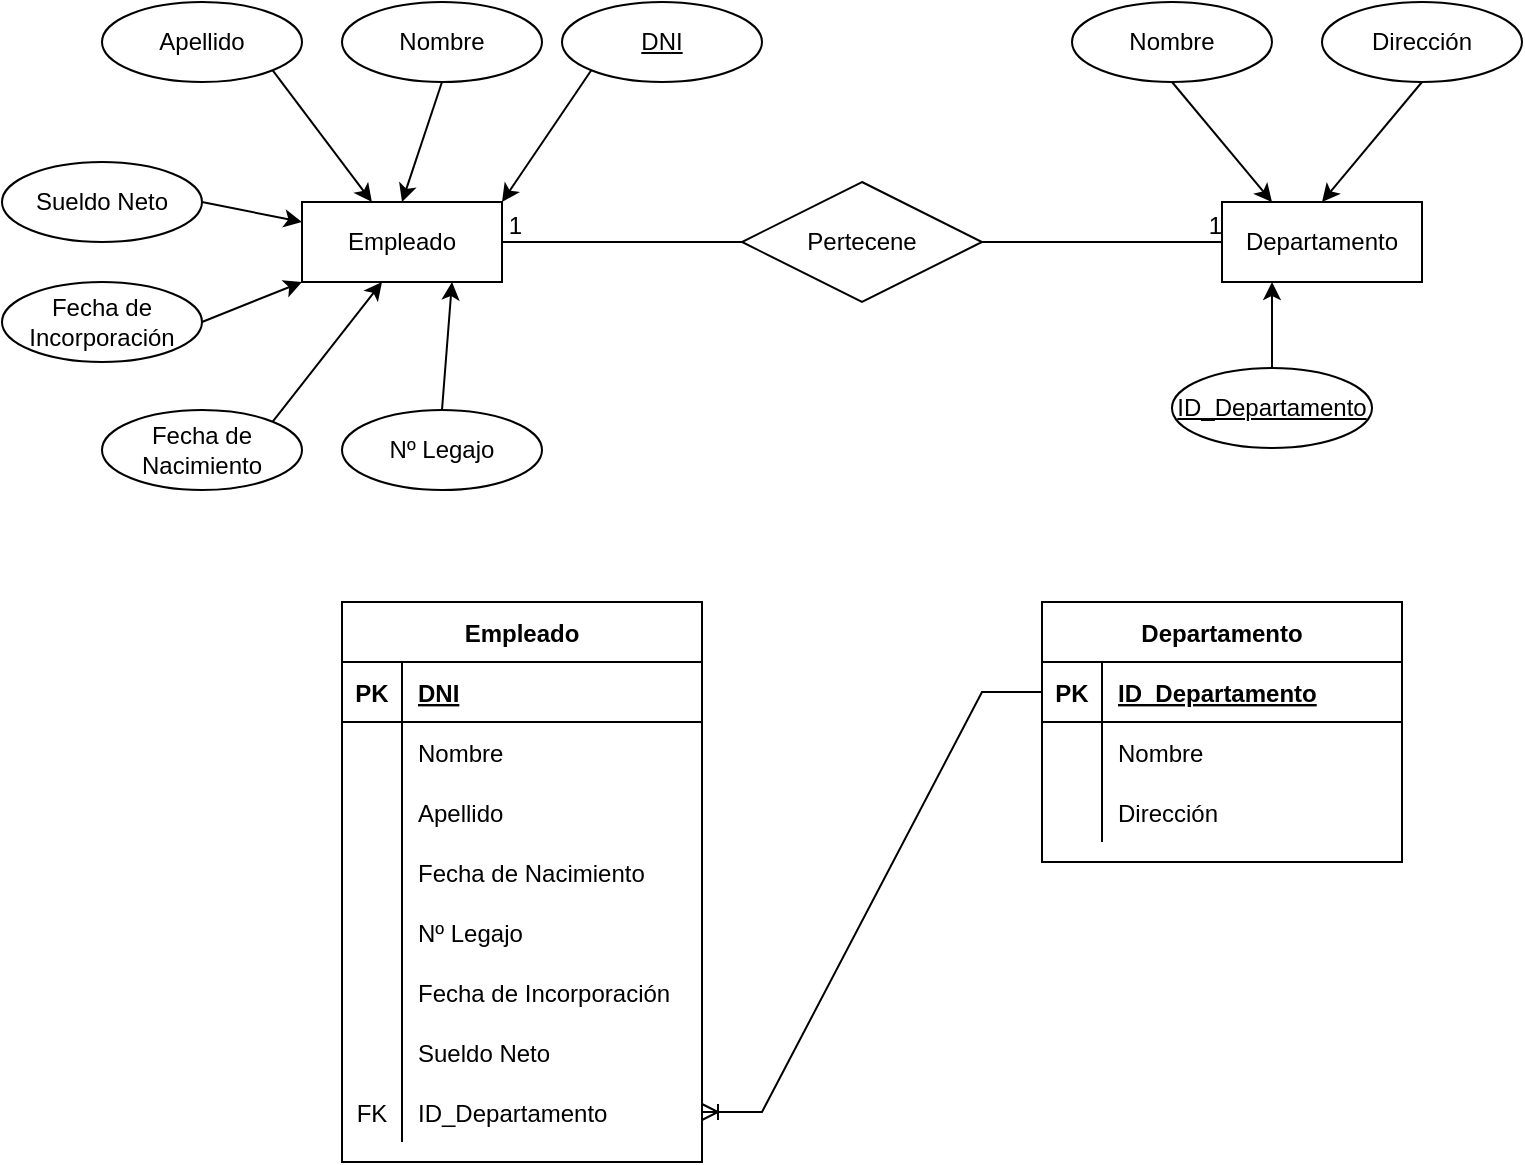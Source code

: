 <mxfile version="20.2.2" type="device"><diagram id="Saq_ooipBczLttB0E6dU" name="Página-1"><mxGraphModel dx="1426" dy="769" grid="1" gridSize="10" guides="1" tooltips="1" connect="1" arrows="1" fold="1" page="1" pageScale="1" pageWidth="1169" pageHeight="827" math="0" shadow="0"><root><mxCell id="0"/><mxCell id="1" parent="0"/><mxCell id="OsMcIcP0Cby3RTKmh-Vl-1" value="Empleado" style="whiteSpace=wrap;html=1;align=center;" parent="1" vertex="1"><mxGeometry x="180" y="310" width="100" height="40" as="geometry"/></mxCell><mxCell id="OsMcIcP0Cby3RTKmh-Vl-2" value="Apellido" style="ellipse;whiteSpace=wrap;html=1;align=center;" parent="1" vertex="1"><mxGeometry x="80" y="210" width="100" height="40" as="geometry"/></mxCell><mxCell id="OsMcIcP0Cby3RTKmh-Vl-3" value="Nº Legajo" style="ellipse;whiteSpace=wrap;html=1;align=center;" parent="1" vertex="1"><mxGeometry x="200" y="414" width="100" height="40" as="geometry"/></mxCell><mxCell id="OsMcIcP0Cby3RTKmh-Vl-4" value="Fecha de Nacimiento" style="ellipse;whiteSpace=wrap;html=1;align=center;" parent="1" vertex="1"><mxGeometry x="80" y="414" width="100" height="40" as="geometry"/></mxCell><mxCell id="OsMcIcP0Cby3RTKmh-Vl-5" value="Nombre" style="ellipse;whiteSpace=wrap;html=1;align=center;" parent="1" vertex="1"><mxGeometry x="200" y="210" width="100" height="40" as="geometry"/></mxCell><mxCell id="OsMcIcP0Cby3RTKmh-Vl-6" value="DNI" style="ellipse;whiteSpace=wrap;html=1;align=center;fontStyle=4;" parent="1" vertex="1"><mxGeometry x="310" y="210" width="100" height="40" as="geometry"/></mxCell><mxCell id="OsMcIcP0Cby3RTKmh-Vl-7" value="Sueldo Neto" style="ellipse;whiteSpace=wrap;html=1;align=center;" parent="1" vertex="1"><mxGeometry x="30" y="290" width="100" height="40" as="geometry"/></mxCell><mxCell id="OsMcIcP0Cby3RTKmh-Vl-8" value="Fecha de Incorporación" style="ellipse;whiteSpace=wrap;html=1;align=center;" parent="1" vertex="1"><mxGeometry x="30" y="350" width="100" height="40" as="geometry"/></mxCell><mxCell id="OsMcIcP0Cby3RTKmh-Vl-12" value="" style="endArrow=classic;html=1;rounded=0;exitX=1;exitY=1;exitDx=0;exitDy=0;" parent="1" source="OsMcIcP0Cby3RTKmh-Vl-2" target="OsMcIcP0Cby3RTKmh-Vl-1" edge="1"><mxGeometry width="50" height="50" relative="1" as="geometry"><mxPoint x="420" y="410" as="sourcePoint"/><mxPoint x="470" y="360" as="targetPoint"/></mxGeometry></mxCell><mxCell id="OsMcIcP0Cby3RTKmh-Vl-13" value="" style="endArrow=classic;html=1;rounded=0;exitX=0.5;exitY=1;exitDx=0;exitDy=0;entryX=0.5;entryY=0;entryDx=0;entryDy=0;" parent="1" source="OsMcIcP0Cby3RTKmh-Vl-5" target="OsMcIcP0Cby3RTKmh-Vl-1" edge="1"><mxGeometry width="50" height="50" relative="1" as="geometry"><mxPoint x="420" y="410" as="sourcePoint"/><mxPoint x="470" y="360" as="targetPoint"/></mxGeometry></mxCell><mxCell id="OsMcIcP0Cby3RTKmh-Vl-14" value="" style="endArrow=classic;html=1;rounded=0;entryX=1;entryY=0;entryDx=0;entryDy=0;exitX=0;exitY=1;exitDx=0;exitDy=0;" parent="1" source="OsMcIcP0Cby3RTKmh-Vl-6" target="OsMcIcP0Cby3RTKmh-Vl-1" edge="1"><mxGeometry width="50" height="50" relative="1" as="geometry"><mxPoint x="330" y="260" as="sourcePoint"/><mxPoint x="280" y="320" as="targetPoint"/></mxGeometry></mxCell><mxCell id="OsMcIcP0Cby3RTKmh-Vl-15" value="" style="endArrow=classic;html=1;rounded=0;entryX=0.75;entryY=1;entryDx=0;entryDy=0;exitX=0.5;exitY=0;exitDx=0;exitDy=0;" parent="1" source="OsMcIcP0Cby3RTKmh-Vl-3" target="OsMcIcP0Cby3RTKmh-Vl-1" edge="1"><mxGeometry width="50" height="50" relative="1" as="geometry"><mxPoint x="270" y="400" as="sourcePoint"/><mxPoint x="320" y="350" as="targetPoint"/></mxGeometry></mxCell><mxCell id="OsMcIcP0Cby3RTKmh-Vl-16" value="" style="endArrow=classic;html=1;rounded=0;exitX=1;exitY=0;exitDx=0;exitDy=0;" parent="1" source="OsMcIcP0Cby3RTKmh-Vl-4" edge="1"><mxGeometry width="50" height="50" relative="1" as="geometry"><mxPoint x="170" y="400" as="sourcePoint"/><mxPoint x="220" y="350" as="targetPoint"/></mxGeometry></mxCell><mxCell id="OsMcIcP0Cby3RTKmh-Vl-17" value="" style="endArrow=classic;html=1;rounded=0;exitX=1;exitY=0.5;exitDx=0;exitDy=0;entryX=0;entryY=0.25;entryDx=0;entryDy=0;" parent="1" source="OsMcIcP0Cby3RTKmh-Vl-7" target="OsMcIcP0Cby3RTKmh-Vl-1" edge="1"><mxGeometry width="50" height="50" relative="1" as="geometry"><mxPoint x="420" y="410" as="sourcePoint"/><mxPoint x="470" y="360" as="targetPoint"/></mxGeometry></mxCell><mxCell id="OsMcIcP0Cby3RTKmh-Vl-18" value="" style="endArrow=classic;html=1;rounded=0;exitX=1;exitY=0.5;exitDx=0;exitDy=0;" parent="1" source="OsMcIcP0Cby3RTKmh-Vl-8" edge="1"><mxGeometry width="50" height="50" relative="1" as="geometry"><mxPoint x="170" y="360" as="sourcePoint"/><mxPoint x="180" y="350" as="targetPoint"/></mxGeometry></mxCell><mxCell id="OsMcIcP0Cby3RTKmh-Vl-19" value="Pertecene" style="shape=rhombus;perimeter=rhombusPerimeter;whiteSpace=wrap;html=1;align=center;" parent="1" vertex="1"><mxGeometry x="400" y="300" width="120" height="60" as="geometry"/></mxCell><mxCell id="OsMcIcP0Cby3RTKmh-Vl-22" value="Departamento" style="whiteSpace=wrap;html=1;align=center;" parent="1" vertex="1"><mxGeometry x="640" y="310" width="100" height="40" as="geometry"/></mxCell><mxCell id="OsMcIcP0Cby3RTKmh-Vl-23" value="Nombre" style="ellipse;whiteSpace=wrap;html=1;align=center;" parent="1" vertex="1"><mxGeometry x="565" y="210" width="100" height="40" as="geometry"/></mxCell><mxCell id="OsMcIcP0Cby3RTKmh-Vl-26" value="Dirección" style="ellipse;whiteSpace=wrap;html=1;align=center;" parent="1" vertex="1"><mxGeometry x="690" y="210" width="100" height="40" as="geometry"/></mxCell><mxCell id="OsMcIcP0Cby3RTKmh-Vl-35" value="ID_Departamento" style="ellipse;whiteSpace=wrap;html=1;align=center;fontStyle=4;" parent="1" vertex="1"><mxGeometry x="615" y="393" width="100" height="40" as="geometry"/></mxCell><mxCell id="OsMcIcP0Cby3RTKmh-Vl-40" value="" style="endArrow=classic;html=1;rounded=0;exitX=0.5;exitY=1;exitDx=0;exitDy=0;entryX=0.25;entryY=0;entryDx=0;entryDy=0;" parent="1" source="OsMcIcP0Cby3RTKmh-Vl-23" target="OsMcIcP0Cby3RTKmh-Vl-22" edge="1"><mxGeometry width="50" height="50" relative="1" as="geometry"><mxPoint x="630" y="420" as="sourcePoint"/><mxPoint x="680" y="370" as="targetPoint"/></mxGeometry></mxCell><mxCell id="OsMcIcP0Cby3RTKmh-Vl-41" value="" style="endArrow=classic;html=1;rounded=0;entryX=0.5;entryY=0;entryDx=0;entryDy=0;exitX=0.5;exitY=1;exitDx=0;exitDy=0;" parent="1" source="OsMcIcP0Cby3RTKmh-Vl-26" target="OsMcIcP0Cby3RTKmh-Vl-22" edge="1"><mxGeometry width="50" height="50" relative="1" as="geometry"><mxPoint x="770" y="270" as="sourcePoint"/><mxPoint x="855" y="300" as="targetPoint"/></mxGeometry></mxCell><mxCell id="OsMcIcP0Cby3RTKmh-Vl-43" value="" style="endArrow=classic;html=1;rounded=0;entryX=0.25;entryY=1;entryDx=0;entryDy=0;exitX=0.5;exitY=0;exitDx=0;exitDy=0;" parent="1" source="OsMcIcP0Cby3RTKmh-Vl-35" target="OsMcIcP0Cby3RTKmh-Vl-22" edge="1"><mxGeometry width="50" height="50" relative="1" as="geometry"><mxPoint x="670" y="380" as="sourcePoint"/><mxPoint x="735" y="430" as="targetPoint"/></mxGeometry></mxCell><mxCell id="OsMcIcP0Cby3RTKmh-Vl-50" value="" style="endArrow=none;html=1;rounded=0;entryX=1;entryY=0.5;entryDx=0;entryDy=0;" parent="1" source="OsMcIcP0Cby3RTKmh-Vl-19" target="OsMcIcP0Cby3RTKmh-Vl-1" edge="1"><mxGeometry relative="1" as="geometry"><mxPoint x="380" y="290" as="sourcePoint"/><mxPoint x="540" y="290" as="targetPoint"/></mxGeometry></mxCell><mxCell id="OsMcIcP0Cby3RTKmh-Vl-51" value="1" style="resizable=0;html=1;align=right;verticalAlign=bottom;" parent="OsMcIcP0Cby3RTKmh-Vl-50" connectable="0" vertex="1"><mxGeometry x="1" relative="1" as="geometry"><mxPoint x="10" as="offset"/></mxGeometry></mxCell><mxCell id="OsMcIcP0Cby3RTKmh-Vl-52" value="" style="endArrow=none;html=1;rounded=0;entryX=0;entryY=0.5;entryDx=0;entryDy=0;" parent="1" source="OsMcIcP0Cby3RTKmh-Vl-19" target="OsMcIcP0Cby3RTKmh-Vl-22" edge="1"><mxGeometry relative="1" as="geometry"><mxPoint x="380" y="290" as="sourcePoint"/><mxPoint x="540" y="290" as="targetPoint"/></mxGeometry></mxCell><mxCell id="OsMcIcP0Cby3RTKmh-Vl-53" value="1" style="resizable=0;html=1;align=right;verticalAlign=bottom;" parent="OsMcIcP0Cby3RTKmh-Vl-52" connectable="0" vertex="1"><mxGeometry x="1" relative="1" as="geometry"/></mxCell><mxCell id="OsMcIcP0Cby3RTKmh-Vl-54" value="Empleado" style="shape=table;startSize=30;container=1;collapsible=1;childLayout=tableLayout;fixedRows=1;rowLines=0;fontStyle=1;align=center;resizeLast=1;" parent="1" vertex="1"><mxGeometry x="200" y="510" width="180" height="280" as="geometry"/></mxCell><mxCell id="OsMcIcP0Cby3RTKmh-Vl-55" value="" style="shape=tableRow;horizontal=0;startSize=0;swimlaneHead=0;swimlaneBody=0;fillColor=none;collapsible=0;dropTarget=0;points=[[0,0.5],[1,0.5]];portConstraint=eastwest;top=0;left=0;right=0;bottom=1;" parent="OsMcIcP0Cby3RTKmh-Vl-54" vertex="1"><mxGeometry y="30" width="180" height="30" as="geometry"/></mxCell><mxCell id="OsMcIcP0Cby3RTKmh-Vl-56" value="PK" style="shape=partialRectangle;connectable=0;fillColor=none;top=0;left=0;bottom=0;right=0;fontStyle=1;overflow=hidden;" parent="OsMcIcP0Cby3RTKmh-Vl-55" vertex="1"><mxGeometry width="30" height="30" as="geometry"><mxRectangle width="30" height="30" as="alternateBounds"/></mxGeometry></mxCell><mxCell id="OsMcIcP0Cby3RTKmh-Vl-57" value="DNI" style="shape=partialRectangle;connectable=0;fillColor=none;top=0;left=0;bottom=0;right=0;align=left;spacingLeft=6;fontStyle=5;overflow=hidden;" parent="OsMcIcP0Cby3RTKmh-Vl-55" vertex="1"><mxGeometry x="30" width="150" height="30" as="geometry"><mxRectangle width="150" height="30" as="alternateBounds"/></mxGeometry></mxCell><mxCell id="OsMcIcP0Cby3RTKmh-Vl-58" value="" style="shape=tableRow;horizontal=0;startSize=0;swimlaneHead=0;swimlaneBody=0;fillColor=none;collapsible=0;dropTarget=0;points=[[0,0.5],[1,0.5]];portConstraint=eastwest;top=0;left=0;right=0;bottom=0;" parent="OsMcIcP0Cby3RTKmh-Vl-54" vertex="1"><mxGeometry y="60" width="180" height="30" as="geometry"/></mxCell><mxCell id="OsMcIcP0Cby3RTKmh-Vl-59" value="" style="shape=partialRectangle;connectable=0;fillColor=none;top=0;left=0;bottom=0;right=0;editable=1;overflow=hidden;" parent="OsMcIcP0Cby3RTKmh-Vl-58" vertex="1"><mxGeometry width="30" height="30" as="geometry"><mxRectangle width="30" height="30" as="alternateBounds"/></mxGeometry></mxCell><mxCell id="OsMcIcP0Cby3RTKmh-Vl-60" value="Nombre" style="shape=partialRectangle;connectable=0;fillColor=none;top=0;left=0;bottom=0;right=0;align=left;spacingLeft=6;overflow=hidden;" parent="OsMcIcP0Cby3RTKmh-Vl-58" vertex="1"><mxGeometry x="30" width="150" height="30" as="geometry"><mxRectangle width="150" height="30" as="alternateBounds"/></mxGeometry></mxCell><mxCell id="OsMcIcP0Cby3RTKmh-Vl-61" value="" style="shape=tableRow;horizontal=0;startSize=0;swimlaneHead=0;swimlaneBody=0;fillColor=none;collapsible=0;dropTarget=0;points=[[0,0.5],[1,0.5]];portConstraint=eastwest;top=0;left=0;right=0;bottom=0;" parent="OsMcIcP0Cby3RTKmh-Vl-54" vertex="1"><mxGeometry y="90" width="180" height="30" as="geometry"/></mxCell><mxCell id="OsMcIcP0Cby3RTKmh-Vl-62" value="" style="shape=partialRectangle;connectable=0;fillColor=none;top=0;left=0;bottom=0;right=0;editable=1;overflow=hidden;" parent="OsMcIcP0Cby3RTKmh-Vl-61" vertex="1"><mxGeometry width="30" height="30" as="geometry"><mxRectangle width="30" height="30" as="alternateBounds"/></mxGeometry></mxCell><mxCell id="OsMcIcP0Cby3RTKmh-Vl-63" value="Apellido" style="shape=partialRectangle;connectable=0;fillColor=none;top=0;left=0;bottom=0;right=0;align=left;spacingLeft=6;overflow=hidden;" parent="OsMcIcP0Cby3RTKmh-Vl-61" vertex="1"><mxGeometry x="30" width="150" height="30" as="geometry"><mxRectangle width="150" height="30" as="alternateBounds"/></mxGeometry></mxCell><mxCell id="OsMcIcP0Cby3RTKmh-Vl-64" value="" style="shape=tableRow;horizontal=0;startSize=0;swimlaneHead=0;swimlaneBody=0;fillColor=none;collapsible=0;dropTarget=0;points=[[0,0.5],[1,0.5]];portConstraint=eastwest;top=0;left=0;right=0;bottom=0;" parent="OsMcIcP0Cby3RTKmh-Vl-54" vertex="1"><mxGeometry y="120" width="180" height="30" as="geometry"/></mxCell><mxCell id="OsMcIcP0Cby3RTKmh-Vl-65" value="" style="shape=partialRectangle;connectable=0;fillColor=none;top=0;left=0;bottom=0;right=0;editable=1;overflow=hidden;" parent="OsMcIcP0Cby3RTKmh-Vl-64" vertex="1"><mxGeometry width="30" height="30" as="geometry"><mxRectangle width="30" height="30" as="alternateBounds"/></mxGeometry></mxCell><mxCell id="OsMcIcP0Cby3RTKmh-Vl-66" value="Fecha de Nacimiento    " style="shape=partialRectangle;connectable=0;fillColor=none;top=0;left=0;bottom=0;right=0;align=left;spacingLeft=6;overflow=hidden;" parent="OsMcIcP0Cby3RTKmh-Vl-64" vertex="1"><mxGeometry x="30" width="150" height="30" as="geometry"><mxRectangle width="150" height="30" as="alternateBounds"/></mxGeometry></mxCell><mxCell id="OsMcIcP0Cby3RTKmh-Vl-84" value="" style="shape=tableRow;horizontal=0;startSize=0;swimlaneHead=0;swimlaneBody=0;fillColor=none;collapsible=0;dropTarget=0;points=[[0,0.5],[1,0.5]];portConstraint=eastwest;top=0;left=0;right=0;bottom=0;" parent="OsMcIcP0Cby3RTKmh-Vl-54" vertex="1"><mxGeometry y="150" width="180" height="30" as="geometry"/></mxCell><mxCell id="OsMcIcP0Cby3RTKmh-Vl-85" value="" style="shape=partialRectangle;connectable=0;fillColor=none;top=0;left=0;bottom=0;right=0;editable=1;overflow=hidden;" parent="OsMcIcP0Cby3RTKmh-Vl-84" vertex="1"><mxGeometry width="30" height="30" as="geometry"><mxRectangle width="30" height="30" as="alternateBounds"/></mxGeometry></mxCell><mxCell id="OsMcIcP0Cby3RTKmh-Vl-86" value="Nº Legajo" style="shape=partialRectangle;connectable=0;fillColor=none;top=0;left=0;bottom=0;right=0;align=left;spacingLeft=6;overflow=hidden;" parent="OsMcIcP0Cby3RTKmh-Vl-84" vertex="1"><mxGeometry x="30" width="150" height="30" as="geometry"><mxRectangle width="150" height="30" as="alternateBounds"/></mxGeometry></mxCell><mxCell id="OsMcIcP0Cby3RTKmh-Vl-87" value="" style="shape=tableRow;horizontal=0;startSize=0;swimlaneHead=0;swimlaneBody=0;fillColor=none;collapsible=0;dropTarget=0;points=[[0,0.5],[1,0.5]];portConstraint=eastwest;top=0;left=0;right=0;bottom=0;" parent="OsMcIcP0Cby3RTKmh-Vl-54" vertex="1"><mxGeometry y="180" width="180" height="30" as="geometry"/></mxCell><mxCell id="OsMcIcP0Cby3RTKmh-Vl-88" value="" style="shape=partialRectangle;connectable=0;fillColor=none;top=0;left=0;bottom=0;right=0;editable=1;overflow=hidden;" parent="OsMcIcP0Cby3RTKmh-Vl-87" vertex="1"><mxGeometry width="30" height="30" as="geometry"><mxRectangle width="30" height="30" as="alternateBounds"/></mxGeometry></mxCell><mxCell id="OsMcIcP0Cby3RTKmh-Vl-89" value="Fecha de Incorporación" style="shape=partialRectangle;connectable=0;fillColor=none;top=0;left=0;bottom=0;right=0;align=left;spacingLeft=6;overflow=hidden;" parent="OsMcIcP0Cby3RTKmh-Vl-87" vertex="1"><mxGeometry x="30" width="150" height="30" as="geometry"><mxRectangle width="150" height="30" as="alternateBounds"/></mxGeometry></mxCell><mxCell id="OsMcIcP0Cby3RTKmh-Vl-90" value="" style="shape=tableRow;horizontal=0;startSize=0;swimlaneHead=0;swimlaneBody=0;fillColor=none;collapsible=0;dropTarget=0;points=[[0,0.5],[1,0.5]];portConstraint=eastwest;top=0;left=0;right=0;bottom=0;" parent="OsMcIcP0Cby3RTKmh-Vl-54" vertex="1"><mxGeometry y="210" width="180" height="30" as="geometry"/></mxCell><mxCell id="OsMcIcP0Cby3RTKmh-Vl-91" value="" style="shape=partialRectangle;connectable=0;fillColor=none;top=0;left=0;bottom=0;right=0;editable=1;overflow=hidden;" parent="OsMcIcP0Cby3RTKmh-Vl-90" vertex="1"><mxGeometry width="30" height="30" as="geometry"><mxRectangle width="30" height="30" as="alternateBounds"/></mxGeometry></mxCell><mxCell id="OsMcIcP0Cby3RTKmh-Vl-92" value="Sueldo Neto" style="shape=partialRectangle;connectable=0;fillColor=none;top=0;left=0;bottom=0;right=0;align=left;spacingLeft=6;overflow=hidden;" parent="OsMcIcP0Cby3RTKmh-Vl-90" vertex="1"><mxGeometry x="30" width="150" height="30" as="geometry"><mxRectangle width="150" height="30" as="alternateBounds"/></mxGeometry></mxCell><mxCell id="OsMcIcP0Cby3RTKmh-Vl-139" value="" style="shape=tableRow;horizontal=0;startSize=0;swimlaneHead=0;swimlaneBody=0;fillColor=none;collapsible=0;dropTarget=0;points=[[0,0.5],[1,0.5]];portConstraint=eastwest;top=0;left=0;right=0;bottom=0;" parent="OsMcIcP0Cby3RTKmh-Vl-54" vertex="1"><mxGeometry y="240" width="180" height="30" as="geometry"/></mxCell><mxCell id="OsMcIcP0Cby3RTKmh-Vl-140" value="FK" style="shape=partialRectangle;connectable=0;fillColor=none;top=0;left=0;bottom=0;right=0;editable=1;overflow=hidden;" parent="OsMcIcP0Cby3RTKmh-Vl-139" vertex="1"><mxGeometry width="30" height="30" as="geometry"><mxRectangle width="30" height="30" as="alternateBounds"/></mxGeometry></mxCell><mxCell id="OsMcIcP0Cby3RTKmh-Vl-141" value="ID_Departamento" style="shape=partialRectangle;connectable=0;fillColor=none;top=0;left=0;bottom=0;right=0;align=left;spacingLeft=6;overflow=hidden;" parent="OsMcIcP0Cby3RTKmh-Vl-139" vertex="1"><mxGeometry x="30" width="150" height="30" as="geometry"><mxRectangle width="150" height="30" as="alternateBounds"/></mxGeometry></mxCell><mxCell id="OsMcIcP0Cby3RTKmh-Vl-142" value="Departamento" style="shape=table;startSize=30;container=1;collapsible=1;childLayout=tableLayout;fixedRows=1;rowLines=0;fontStyle=1;align=center;resizeLast=1;" parent="1" vertex="1"><mxGeometry x="550" y="510" width="180" height="130" as="geometry"/></mxCell><mxCell id="OsMcIcP0Cby3RTKmh-Vl-143" value="" style="shape=tableRow;horizontal=0;startSize=0;swimlaneHead=0;swimlaneBody=0;fillColor=none;collapsible=0;dropTarget=0;points=[[0,0.5],[1,0.5]];portConstraint=eastwest;top=0;left=0;right=0;bottom=1;" parent="OsMcIcP0Cby3RTKmh-Vl-142" vertex="1"><mxGeometry y="30" width="180" height="30" as="geometry"/></mxCell><mxCell id="OsMcIcP0Cby3RTKmh-Vl-144" value="PK" style="shape=partialRectangle;connectable=0;fillColor=none;top=0;left=0;bottom=0;right=0;fontStyle=1;overflow=hidden;" parent="OsMcIcP0Cby3RTKmh-Vl-143" vertex="1"><mxGeometry width="30" height="30" as="geometry"><mxRectangle width="30" height="30" as="alternateBounds"/></mxGeometry></mxCell><mxCell id="OsMcIcP0Cby3RTKmh-Vl-145" value="ID_Departamento" style="shape=partialRectangle;connectable=0;fillColor=none;top=0;left=0;bottom=0;right=0;align=left;spacingLeft=6;fontStyle=5;overflow=hidden;" parent="OsMcIcP0Cby3RTKmh-Vl-143" vertex="1"><mxGeometry x="30" width="150" height="30" as="geometry"><mxRectangle width="150" height="30" as="alternateBounds"/></mxGeometry></mxCell><mxCell id="OsMcIcP0Cby3RTKmh-Vl-146" value="" style="shape=tableRow;horizontal=0;startSize=0;swimlaneHead=0;swimlaneBody=0;fillColor=none;collapsible=0;dropTarget=0;points=[[0,0.5],[1,0.5]];portConstraint=eastwest;top=0;left=0;right=0;bottom=0;" parent="OsMcIcP0Cby3RTKmh-Vl-142" vertex="1"><mxGeometry y="60" width="180" height="30" as="geometry"/></mxCell><mxCell id="OsMcIcP0Cby3RTKmh-Vl-147" value="" style="shape=partialRectangle;connectable=0;fillColor=none;top=0;left=0;bottom=0;right=0;editable=1;overflow=hidden;" parent="OsMcIcP0Cby3RTKmh-Vl-146" vertex="1"><mxGeometry width="30" height="30" as="geometry"><mxRectangle width="30" height="30" as="alternateBounds"/></mxGeometry></mxCell><mxCell id="OsMcIcP0Cby3RTKmh-Vl-148" value="Nombre" style="shape=partialRectangle;connectable=0;fillColor=none;top=0;left=0;bottom=0;right=0;align=left;spacingLeft=6;overflow=hidden;" parent="OsMcIcP0Cby3RTKmh-Vl-146" vertex="1"><mxGeometry x="30" width="150" height="30" as="geometry"><mxRectangle width="150" height="30" as="alternateBounds"/></mxGeometry></mxCell><mxCell id="OsMcIcP0Cby3RTKmh-Vl-149" value="" style="shape=tableRow;horizontal=0;startSize=0;swimlaneHead=0;swimlaneBody=0;fillColor=none;collapsible=0;dropTarget=0;points=[[0,0.5],[1,0.5]];portConstraint=eastwest;top=0;left=0;right=0;bottom=0;" parent="OsMcIcP0Cby3RTKmh-Vl-142" vertex="1"><mxGeometry y="90" width="180" height="30" as="geometry"/></mxCell><mxCell id="OsMcIcP0Cby3RTKmh-Vl-150" value="" style="shape=partialRectangle;connectable=0;fillColor=none;top=0;left=0;bottom=0;right=0;editable=1;overflow=hidden;" parent="OsMcIcP0Cby3RTKmh-Vl-149" vertex="1"><mxGeometry width="30" height="30" as="geometry"><mxRectangle width="30" height="30" as="alternateBounds"/></mxGeometry></mxCell><mxCell id="OsMcIcP0Cby3RTKmh-Vl-151" value="Dirección" style="shape=partialRectangle;connectable=0;fillColor=none;top=0;left=0;bottom=0;right=0;align=left;spacingLeft=6;overflow=hidden;" parent="OsMcIcP0Cby3RTKmh-Vl-149" vertex="1"><mxGeometry x="30" width="150" height="30" as="geometry"><mxRectangle width="150" height="30" as="alternateBounds"/></mxGeometry></mxCell><mxCell id="7bkH_au-BvbVQcIaKpMU-1" value="" style="edgeStyle=entityRelationEdgeStyle;fontSize=12;html=1;endArrow=ERoneToMany;rounded=0;entryX=1;entryY=0.5;entryDx=0;entryDy=0;exitX=0;exitY=0.5;exitDx=0;exitDy=0;" edge="1" parent="1" source="OsMcIcP0Cby3RTKmh-Vl-143" target="OsMcIcP0Cby3RTKmh-Vl-139"><mxGeometry width="100" height="100" relative="1" as="geometry"><mxPoint x="530" y="1020" as="sourcePoint"/><mxPoint x="430" y="810" as="targetPoint"/></mxGeometry></mxCell></root></mxGraphModel></diagram></mxfile>
